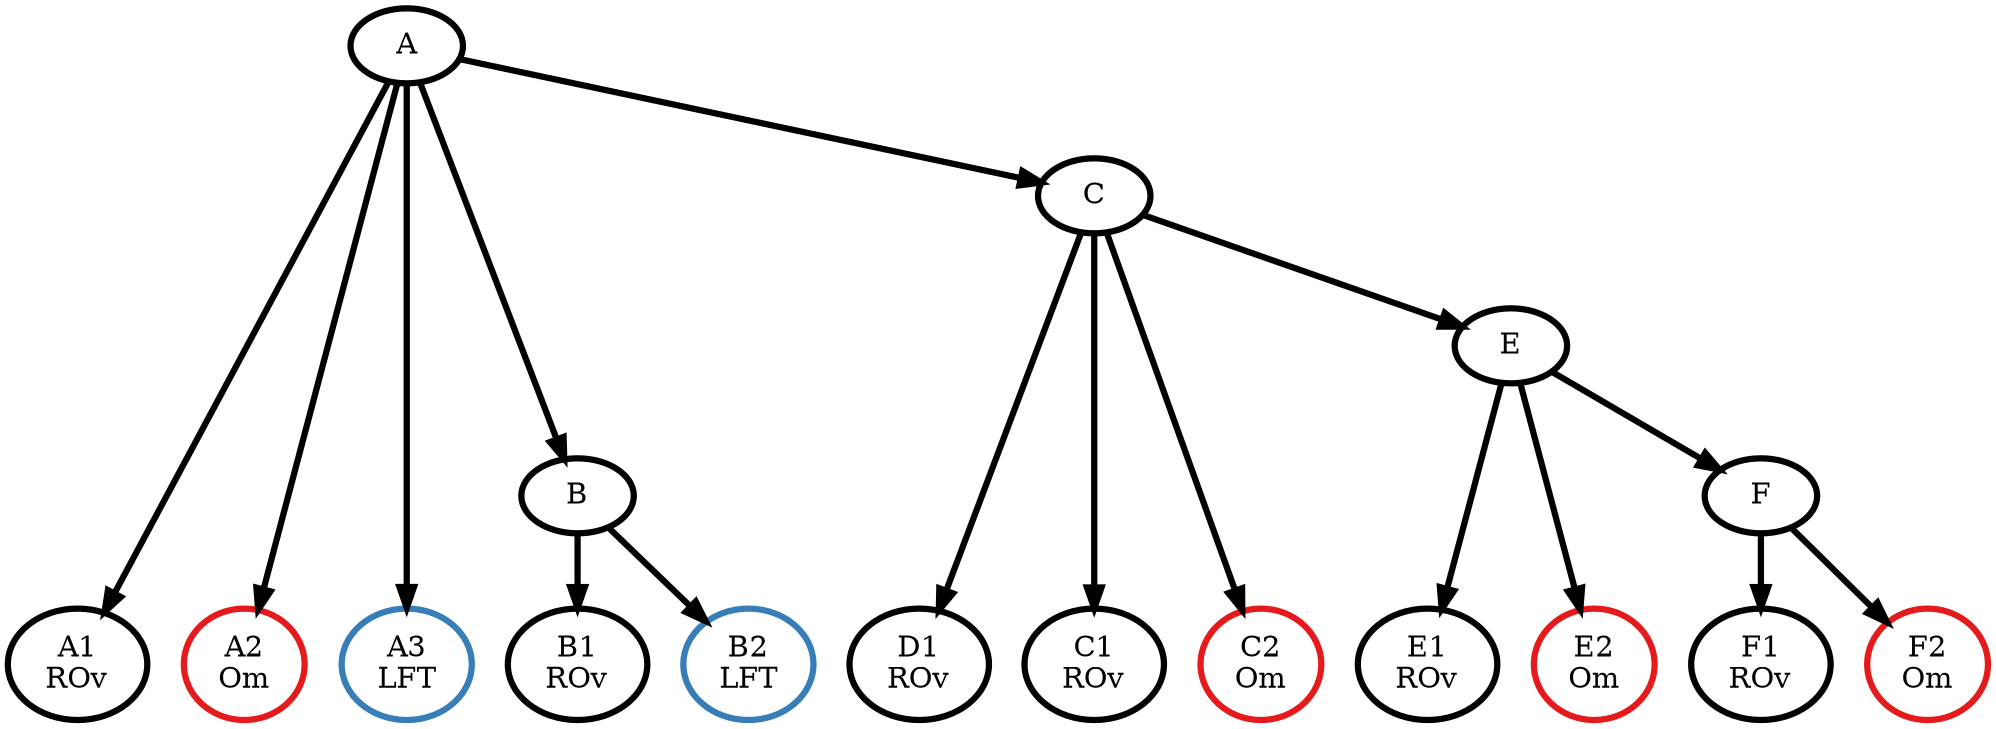 digraph T {
	{
		rank=same
		0 [penwidth=3,colorscheme=set19,color=0,label="D1\nROv"]
		1 [penwidth=3,colorscheme=set19,color=0,label="A1\nROv"]
		2 [penwidth=3,colorscheme=set19,color=1,label="A2\nOm"]
		3 [penwidth=3,colorscheme=set19,color=2,label="A3\nLFT"]
		4 [penwidth=3,colorscheme=set19,color=0,label="B1\nROv"]
		5 [penwidth=3,colorscheme=set19,color=2,label="B2\nLFT"]
		6 [penwidth=3,colorscheme=set19,color=0,label="C1\nROv"]
		7 [penwidth=3,colorscheme=set19,color=1,label="C2\nOm"]
		8 [penwidth=3,colorscheme=set19,color=0,label="E1\nROv"]
		9 [penwidth=3,colorscheme=set19,color=1,label="E2\nOm"]
		10 [penwidth=3,colorscheme=set19,color=0,label="F1\nROv"]
		11 [penwidth=3,colorscheme=set19,color=1,label="F2\nOm"]
	}
	12 [penwidth=3,colorscheme=set19,color=0,label="A"]
	13 [penwidth=3,colorscheme=set19,color=0,label="B"]
	14 [penwidth=3,colorscheme=set19,color=0,label="C"]
	15 [penwidth=3,colorscheme=set19,color=0,label="E"]
	16 [penwidth=3,colorscheme=set19,color=0,label="F"]
	12 -> 13 [penwidth=3,colorscheme=set19,color=0]
	12 -> 14 [penwidth=3,colorscheme=set19,color=0]
	12 -> 1 [penwidth=3,colorscheme=set19,color=0]
	12 -> 2 [penwidth=3,colorscheme=set19,color=0]
	12 -> 3 [penwidth=3,colorscheme=set19,color=0]
	13 -> 4 [penwidth=3,colorscheme=set19,color=0]
	13 -> 5 [penwidth=3,colorscheme=set19,color=0]
	14 -> 0 [penwidth=3,colorscheme=set19,color=0]
	14 -> 15 [penwidth=3,colorscheme=set19,color=0]
	14 -> 6 [penwidth=3,colorscheme=set19,color=0]
	14 -> 7 [penwidth=3,colorscheme=set19,color=0]
	15 -> 16 [penwidth=3,colorscheme=set19,color=0]
	15 -> 8 [penwidth=3,colorscheme=set19,color=0]
	15 -> 9 [penwidth=3,colorscheme=set19,color=0]
	16 -> 10 [penwidth=3,colorscheme=set19,color=0]
	16 -> 11 [penwidth=3,colorscheme=set19,color=0]
}
